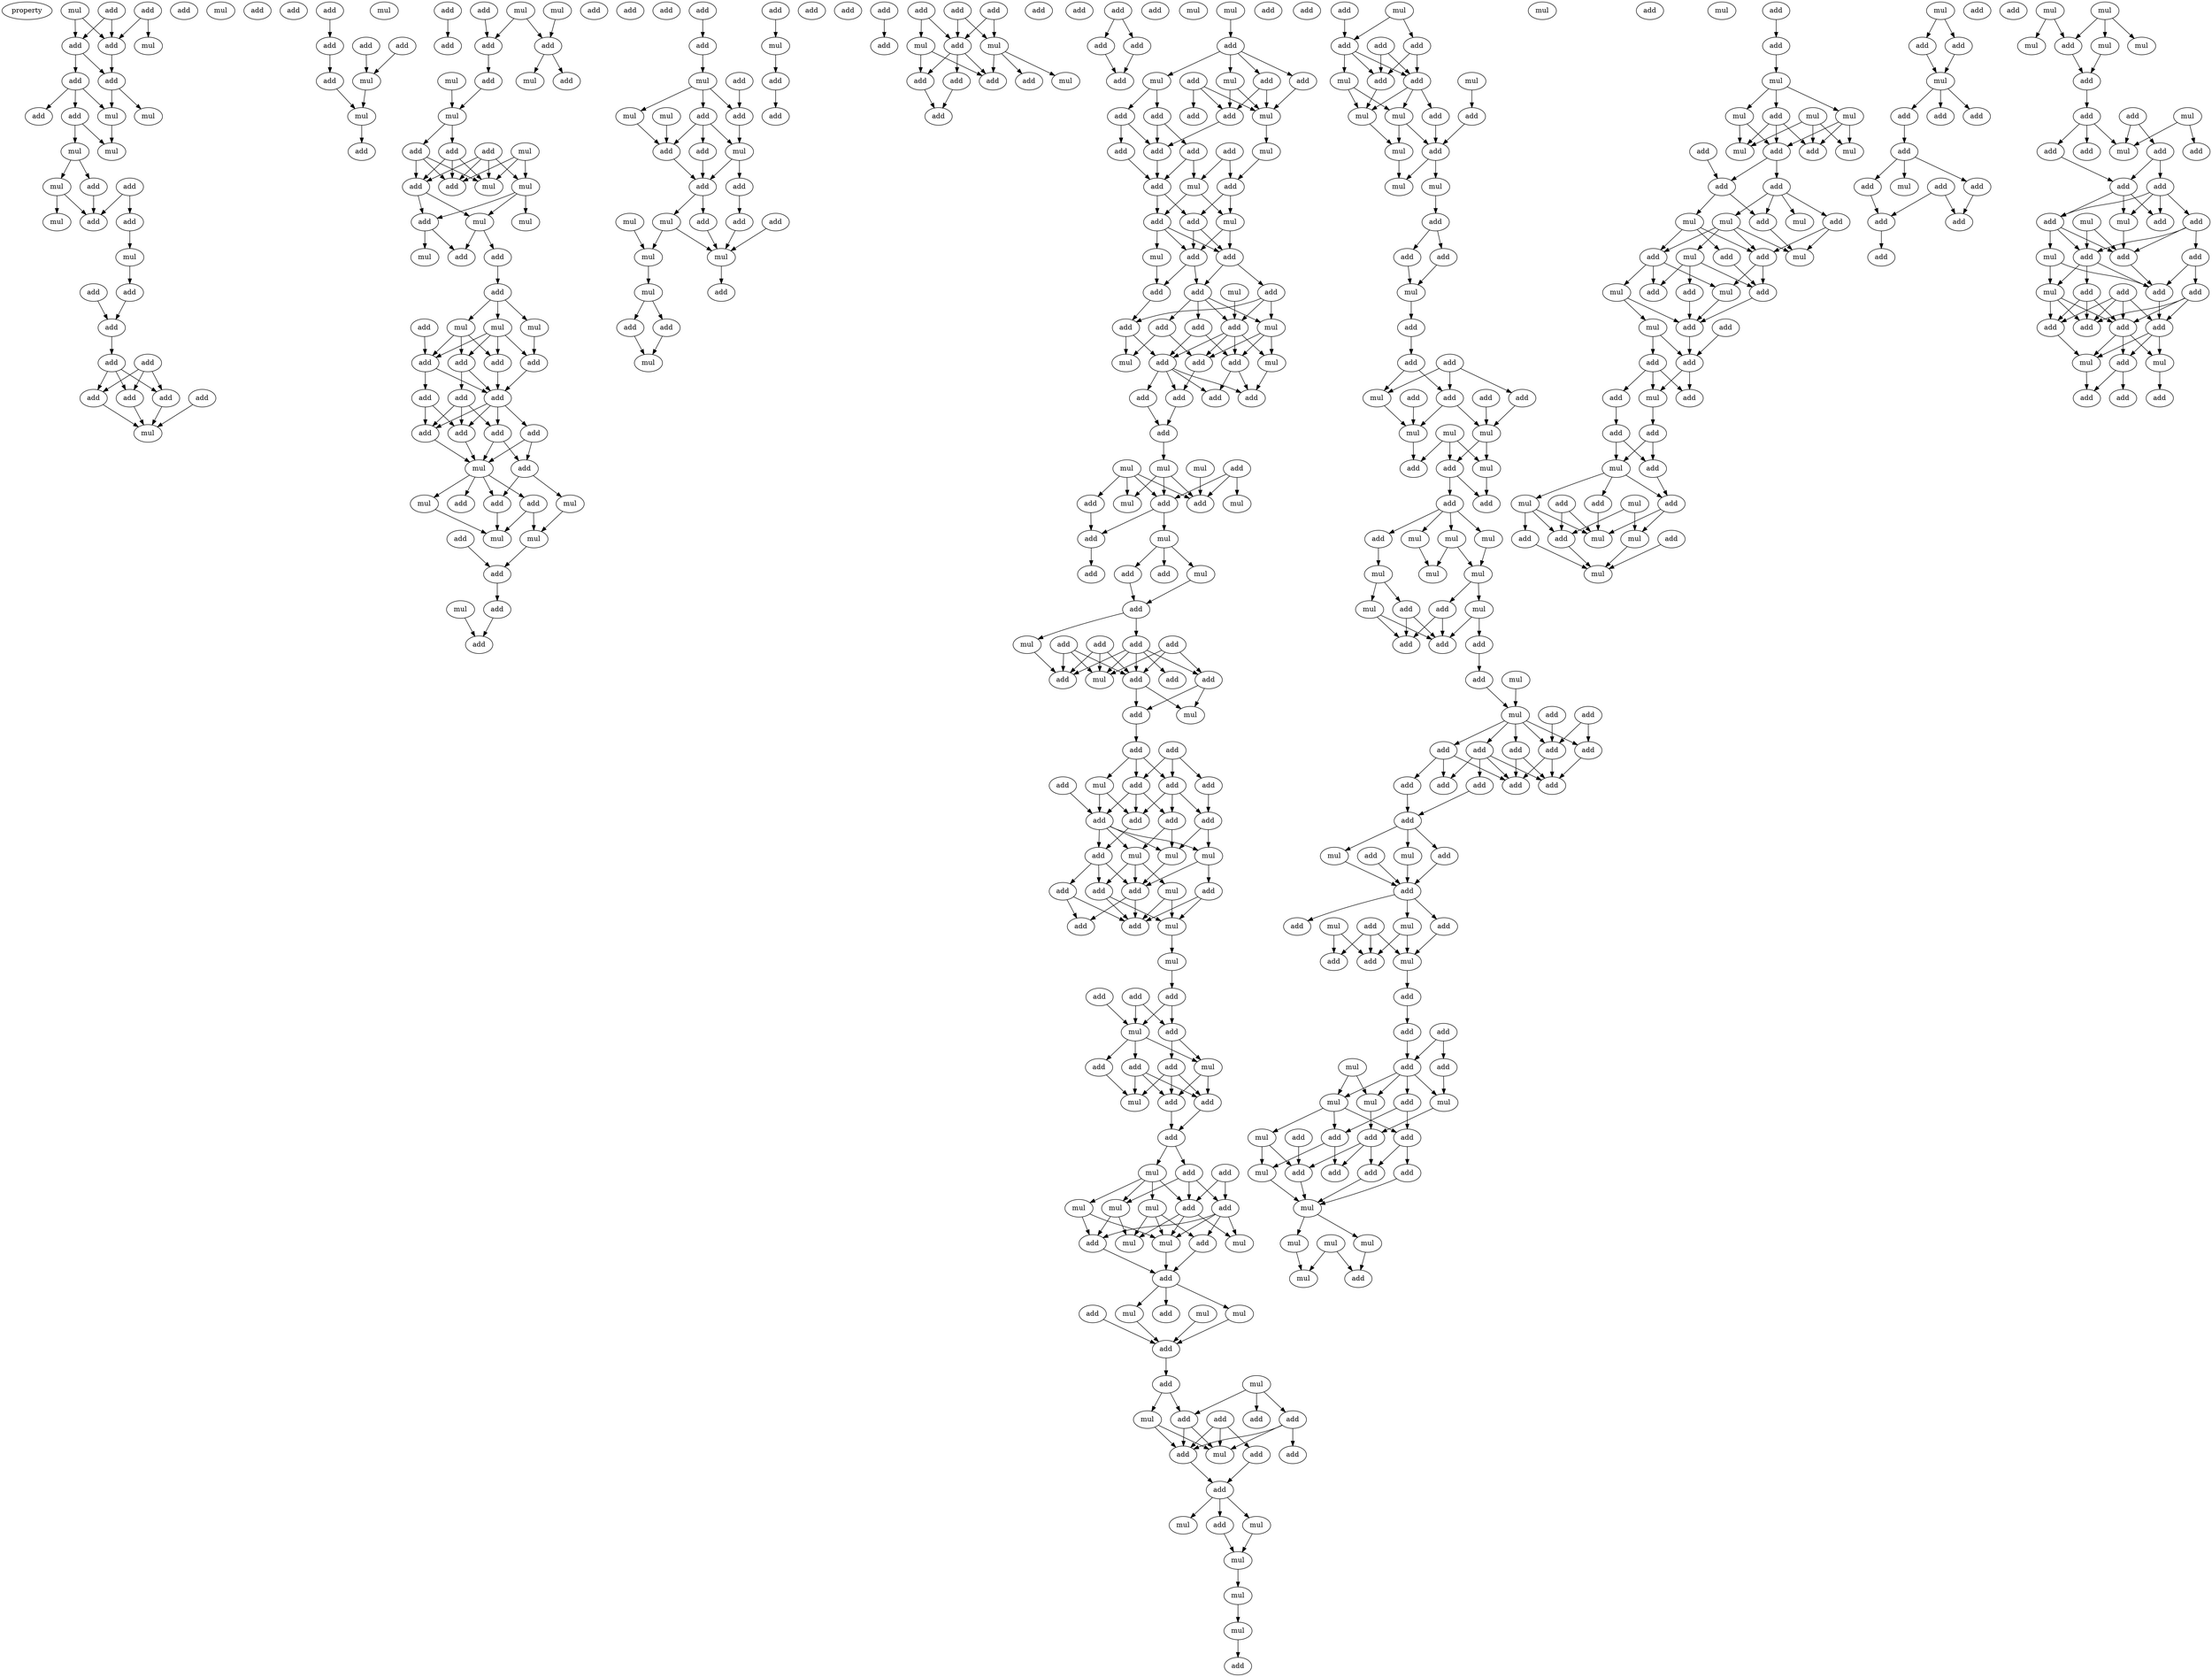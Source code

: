 digraph {
    node [fontcolor=black]
    property [mul=2,lf=1.5]
    0 [ label = add ];
    1 [ label = add ];
    2 [ label = mul ];
    3 [ label = add ];
    4 [ label = mul ];
    5 [ label = add ];
    6 [ label = add ];
    7 [ label = add ];
    8 [ label = add ];
    9 [ label = mul ];
    10 [ label = add ];
    11 [ label = mul ];
    12 [ label = mul ];
    13 [ label = add ];
    14 [ label = mul ];
    15 [ label = mul ];
    16 [ label = add ];
    17 [ label = add ];
    18 [ label = add ];
    19 [ label = mul ];
    20 [ label = add ];
    21 [ label = add ];
    22 [ label = mul ];
    23 [ label = mul ];
    24 [ label = add ];
    25 [ label = add ];
    26 [ label = add ];
    27 [ label = add ];
    28 [ label = add ];
    29 [ label = add ];
    30 [ label = add ];
    31 [ label = add ];
    32 [ label = add ];
    33 [ label = add ];
    34 [ label = mul ];
    35 [ label = add ];
    36 [ label = mul ];
    37 [ label = add ];
    38 [ label = add ];
    39 [ label = add ];
    40 [ label = add ];
    41 [ label = mul ];
    42 [ label = mul ];
    43 [ label = add ];
    44 [ label = add ];
    45 [ label = add ];
    46 [ label = mul ];
    47 [ label = add ];
    48 [ label = mul ];
    49 [ label = add ];
    50 [ label = add ];
    51 [ label = mul ];
    52 [ label = mul ];
    53 [ label = add ];
    54 [ label = add ];
    55 [ label = mul ];
    56 [ label = mul ];
    57 [ label = add ];
    58 [ label = add ];
    59 [ label = add ];
    60 [ label = mul ];
    61 [ label = add ];
    62 [ label = mul ];
    63 [ label = add ];
    64 [ label = add ];
    65 [ label = add ];
    66 [ label = mul ];
    67 [ label = mul ];
    68 [ label = add ];
    69 [ label = mul ];
    70 [ label = add ];
    71 [ label = add ];
    72 [ label = mul ];
    73 [ label = add ];
    74 [ label = mul ];
    75 [ label = add ];
    76 [ label = mul ];
    77 [ label = add ];
    78 [ label = add ];
    79 [ label = add ];
    80 [ label = add ];
    81 [ label = add ];
    82 [ label = add ];
    83 [ label = add ];
    84 [ label = add ];
    85 [ label = add ];
    86 [ label = add ];
    87 [ label = add ];
    88 [ label = mul ];
    89 [ label = add ];
    90 [ label = add ];
    91 [ label = add ];
    92 [ label = mul ];
    93 [ label = mul ];
    94 [ label = add ];
    95 [ label = mul ];
    96 [ label = mul ];
    97 [ label = add ];
    98 [ label = add ];
    99 [ label = mul ];
    100 [ label = add ];
    101 [ label = add ];
    102 [ label = add ];
    103 [ label = add ];
    104 [ label = add ];
    105 [ label = add ];
    106 [ label = mul ];
    107 [ label = mul ];
    108 [ label = mul ];
    109 [ label = add ];
    110 [ label = add ];
    111 [ label = mul ];
    112 [ label = add ];
    113 [ label = add ];
    114 [ label = add ];
    115 [ label = add ];
    116 [ label = mul ];
    117 [ label = add ];
    118 [ label = add ];
    119 [ label = add ];
    120 [ label = mul ];
    121 [ label = mul ];
    122 [ label = mul ];
    123 [ label = mul ];
    124 [ label = add ];
    125 [ label = add ];
    126 [ label = add ];
    127 [ label = add ];
    128 [ label = mul ];
    129 [ label = mul ];
    130 [ label = add ];
    131 [ label = add ];
    132 [ label = add ];
    133 [ label = add ];
    134 [ label = add ];
    135 [ label = add ];
    136 [ label = add ];
    137 [ label = add ];
    138 [ label = add ];
    139 [ label = mul ];
    140 [ label = add ];
    141 [ label = mul ];
    142 [ label = mul ];
    143 [ label = add ];
    144 [ label = add ];
    145 [ label = add ];
    146 [ label = add ];
    147 [ label = add ];
    148 [ label = add ];
    149 [ label = add ];
    150 [ label = add ];
    151 [ label = add ];
    152 [ label = add ];
    153 [ label = add ];
    154 [ label = mul ];
    155 [ label = add ];
    156 [ label = mul ];
    157 [ label = add ];
    158 [ label = add ];
    159 [ label = add ];
    160 [ label = mul ];
    161 [ label = mul ];
    162 [ label = add ];
    163 [ label = add ];
    164 [ label = add ];
    165 [ label = mul ];
    166 [ label = add ];
    167 [ label = add ];
    168 [ label = add ];
    169 [ label = mul ];
    170 [ label = add ];
    171 [ label = add ];
    172 [ label = add ];
    173 [ label = add ];
    174 [ label = add ];
    175 [ label = mul ];
    176 [ label = add ];
    177 [ label = add ];
    178 [ label = mul ];
    179 [ label = add ];
    180 [ label = add ];
    181 [ label = mul ];
    182 [ label = add ];
    183 [ label = add ];
    184 [ label = mul ];
    185 [ label = add ];
    186 [ label = mul ];
    187 [ label = add ];
    188 [ label = add ];
    189 [ label = add ];
    190 [ label = add ];
    191 [ label = mul ];
    192 [ label = mul ];
    193 [ label = add ];
    194 [ label = add ];
    195 [ label = add ];
    196 [ label = add ];
    197 [ label = add ];
    198 [ label = add ];
    199 [ label = add ];
    200 [ label = add ];
    201 [ label = add ];
    202 [ label = mul ];
    203 [ label = mul ];
    204 [ label = mul ];
    205 [ label = mul ];
    206 [ label = add ];
    207 [ label = mul ];
    208 [ label = add ];
    209 [ label = add ];
    210 [ label = mul ];
    211 [ label = add ];
    212 [ label = mul ];
    213 [ label = add ];
    214 [ label = add ];
    215 [ label = add ];
    216 [ label = add ];
    217 [ label = mul ];
    218 [ label = add ];
    219 [ label = add ];
    220 [ label = add ];
    221 [ label = add ];
    222 [ label = add ];
    223 [ label = add ];
    224 [ label = add ];
    225 [ label = mul ];
    226 [ label = add ];
    227 [ label = mul ];
    228 [ label = add ];
    229 [ label = add ];
    230 [ label = add ];
    231 [ label = add ];
    232 [ label = add ];
    233 [ label = add ];
    234 [ label = mul ];
    235 [ label = add ];
    236 [ label = add ];
    237 [ label = add ];
    238 [ label = add ];
    239 [ label = add ];
    240 [ label = mul ];
    241 [ label = add ];
    242 [ label = mul ];
    243 [ label = mul ];
    244 [ label = mul ];
    245 [ label = add ];
    246 [ label = add ];
    247 [ label = add ];
    248 [ label = add ];
    249 [ label = add ];
    250 [ label = mul ];
    251 [ label = add ];
    252 [ label = mul ];
    253 [ label = add ];
    254 [ label = add ];
    255 [ label = add ];
    256 [ label = add ];
    257 [ label = mul ];
    258 [ label = add ];
    259 [ label = add ];
    260 [ label = add ];
    261 [ label = mul ];
    262 [ label = add ];
    263 [ label = add ];
    264 [ label = mul ];
    265 [ label = add ];
    266 [ label = add ];
    267 [ label = add ];
    268 [ label = add ];
    269 [ label = add ];
    270 [ label = mul ];
    271 [ label = mul ];
    272 [ label = mul ];
    273 [ label = mul ];
    274 [ label = add ];
    275 [ label = add ];
    276 [ label = mul ];
    277 [ label = mul ];
    278 [ label = add ];
    279 [ label = mul ];
    280 [ label = add ];
    281 [ label = add ];
    282 [ label = add ];
    283 [ label = mul ];
    284 [ label = mul ];
    285 [ label = add ];
    286 [ label = mul ];
    287 [ label = add ];
    288 [ label = mul ];
    289 [ label = add ];
    290 [ label = add ];
    291 [ label = add ];
    292 [ label = add ];
    293 [ label = mul ];
    294 [ label = add ];
    295 [ label = add ];
    296 [ label = add ];
    297 [ label = mul ];
    298 [ label = add ];
    299 [ label = add ];
    300 [ label = mul ];
    301 [ label = add ];
    302 [ label = mul ];
    303 [ label = mul ];
    304 [ label = mul ];
    305 [ label = mul ];
    306 [ label = add ];
    307 [ label = add ];
    308 [ label = mul ];
    309 [ label = add ];
    310 [ label = add ];
    311 [ label = add ];
    312 [ label = mul ];
    313 [ label = mul ];
    314 [ label = add ];
    315 [ label = add ];
    316 [ label = mul ];
    317 [ label = add ];
    318 [ label = add ];
    319 [ label = mul ];
    320 [ label = mul ];
    321 [ label = add ];
    322 [ label = mul ];
    323 [ label = mul ];
    324 [ label = add ];
    325 [ label = add ];
    326 [ label = mul ];
    327 [ label = add ];
    328 [ label = add ];
    329 [ label = mul ];
    330 [ label = add ];
    331 [ label = add ];
    332 [ label = add ];
    333 [ label = add ];
    334 [ label = mul ];
    335 [ label = add ];
    336 [ label = add ];
    337 [ label = add ];
    338 [ label = mul ];
    339 [ label = mul ];
    340 [ label = mul ];
    341 [ label = mul ];
    342 [ label = add ];
    343 [ label = mul ];
    344 [ label = add ];
    345 [ label = add ];
    346 [ label = add ];
    347 [ label = mul ];
    348 [ label = add ];
    349 [ label = mul ];
    350 [ label = mul ];
    351 [ label = mul ];
    352 [ label = mul ];
    353 [ label = mul ];
    354 [ label = add ];
    355 [ label = mul ];
    356 [ label = add ];
    357 [ label = mul ];
    358 [ label = add ];
    359 [ label = add ];
    360 [ label = add ];
    361 [ label = add ];
    362 [ label = mul ];
    363 [ label = mul ];
    364 [ label = add ];
    365 [ label = add ];
    366 [ label = add ];
    367 [ label = add ];
    368 [ label = add ];
    369 [ label = add ];
    370 [ label = add ];
    371 [ label = add ];
    372 [ label = add ];
    373 [ label = add ];
    374 [ label = add ];
    375 [ label = add ];
    376 [ label = add ];
    377 [ label = add ];
    378 [ label = add ];
    379 [ label = mul ];
    380 [ label = mul ];
    381 [ label = add ];
    382 [ label = add ];
    383 [ label = add ];
    384 [ label = add ];
    385 [ label = mul ];
    386 [ label = mul ];
    387 [ label = mul ];
    388 [ label = add ];
    389 [ label = add ];
    390 [ label = add ];
    391 [ label = add ];
    392 [ label = add ];
    393 [ label = mul ];
    394 [ label = add ];
    395 [ label = add ];
    396 [ label = mul ];
    397 [ label = mul ];
    398 [ label = add ];
    399 [ label = mul ];
    400 [ label = add ];
    401 [ label = mul ];
    402 [ label = add ];
    403 [ label = add ];
    404 [ label = add ];
    405 [ label = add ];
    406 [ label = add ];
    407 [ label = add ];
    408 [ label = mul ];
    409 [ label = add ];
    410 [ label = mul ];
    411 [ label = mul ];
    412 [ label = mul ];
    413 [ label = mul ];
    414 [ label = add ];
    415 [ label = add ];
    416 [ label = add ];
    417 [ label = mul ];
    418 [ label = mul ];
    419 [ label = mul ];
    420 [ label = mul ];
    421 [ label = mul ];
    422 [ label = add ];
    423 [ label = add ];
    424 [ label = add ];
    425 [ label = mul ];
    426 [ label = mul ];
    427 [ label = add ];
    428 [ label = add ];
    429 [ label = add ];
    430 [ label = add ];
    431 [ label = mul ];
    432 [ label = mul ];
    433 [ label = mul ];
    434 [ label = add ];
    435 [ label = add ];
    436 [ label = add ];
    437 [ label = mul ];
    438 [ label = mul ];
    439 [ label = add ];
    440 [ label = add ];
    441 [ label = add ];
    442 [ label = add ];
    443 [ label = mul ];
    444 [ label = mul ];
    445 [ label = add ];
    446 [ label = mul ];
    447 [ label = add ];
    448 [ label = add ];
    449 [ label = add ];
    450 [ label = add ];
    451 [ label = add ];
    452 [ label = mul ];
    453 [ label = add ];
    454 [ label = add ];
    455 [ label = mul ];
    456 [ label = add ];
    457 [ label = add ];
    458 [ label = mul ];
    459 [ label = mul ];
    460 [ label = add ];
    461 [ label = add ];
    462 [ label = add ];
    463 [ label = mul ];
    464 [ label = add ];
    465 [ label = add ];
    466 [ label = mul ];
    467 [ label = mul ];
    468 [ label = mul ];
    469 [ label = add ];
    470 [ label = add ];
    471 [ label = add ];
    472 [ label = mul ];
    473 [ label = add ];
    474 [ label = add ];
    475 [ label = add ];
    476 [ label = add ];
    477 [ label = add ];
    478 [ label = add ];
    479 [ label = mul ];
    480 [ label = add ];
    481 [ label = add ];
    482 [ label = add ];
    483 [ label = add ];
    484 [ label = add ];
    485 [ label = mul ];
    486 [ label = mul ];
    487 [ label = add ];
    488 [ label = mul ];
    489 [ label = mul ];
    490 [ label = mul ];
    491 [ label = add ];
    492 [ label = add ];
    493 [ label = add ];
    494 [ label = mul ];
    495 [ label = add ];
    496 [ label = add ];
    497 [ label = mul ];
    498 [ label = add ];
    499 [ label = add ];
    500 [ label = add ];
    501 [ label = add ];
    502 [ label = mul ];
    503 [ label = mul ];
    504 [ label = add ];
    505 [ label = add ];
    506 [ label = add ];
    507 [ label = add ];
    508 [ label = add ];
    509 [ label = mul ];
    510 [ label = add ];
    511 [ label = add ];
    512 [ label = mul ];
    513 [ label = add ];
    514 [ label = add ];
    515 [ label = add ];
    516 [ label = add ];
    517 [ label = add ];
    518 [ label = add ];
    519 [ label = add ];
    520 [ label = mul ];
    521 [ label = mul ];
    522 [ label = add ];
    523 [ label = add ];
    524 [ label = add ];
    525 [ label = add ];
    0 -> 5 [ name = 0 ];
    0 -> 6 [ name = 1 ];
    1 -> 4 [ name = 2 ];
    1 -> 5 [ name = 3 ];
    2 -> 5 [ name = 4 ];
    2 -> 6 [ name = 5 ];
    5 -> 7 [ name = 6 ];
    6 -> 7 [ name = 7 ];
    6 -> 8 [ name = 8 ];
    7 -> 9 [ name = 9 ];
    7 -> 12 [ name = 10 ];
    8 -> 9 [ name = 11 ];
    8 -> 10 [ name = 12 ];
    8 -> 13 [ name = 13 ];
    9 -> 14 [ name = 14 ];
    10 -> 14 [ name = 15 ];
    10 -> 15 [ name = 16 ];
    15 -> 18 [ name = 17 ];
    15 -> 19 [ name = 18 ];
    17 -> 20 [ name = 19 ];
    17 -> 21 [ name = 20 ];
    18 -> 20 [ name = 21 ];
    19 -> 20 [ name = 22 ];
    19 -> 22 [ name = 23 ];
    21 -> 23 [ name = 24 ];
    23 -> 26 [ name = 25 ];
    25 -> 27 [ name = 26 ];
    26 -> 27 [ name = 27 ];
    27 -> 28 [ name = 28 ];
    28 -> 30 [ name = 29 ];
    28 -> 31 [ name = 30 ];
    28 -> 32 [ name = 31 ];
    29 -> 30 [ name = 32 ];
    29 -> 31 [ name = 33 ];
    29 -> 32 [ name = 34 ];
    30 -> 34 [ name = 35 ];
    31 -> 34 [ name = 36 ];
    32 -> 34 [ name = 37 ];
    33 -> 34 [ name = 38 ];
    35 -> 37 [ name = 39 ];
    37 -> 40 [ name = 40 ];
    38 -> 41 [ name = 41 ];
    39 -> 41 [ name = 42 ];
    40 -> 42 [ name = 43 ];
    41 -> 42 [ name = 44 ];
    42 -> 43 [ name = 45 ];
    44 -> 47 [ name = 46 ];
    45 -> 49 [ name = 47 ];
    46 -> 50 [ name = 48 ];
    48 -> 49 [ name = 49 ];
    48 -> 50 [ name = 50 ];
    49 -> 54 [ name = 51 ];
    50 -> 51 [ name = 52 ];
    50 -> 53 [ name = 53 ];
    52 -> 55 [ name = 54 ];
    54 -> 55 [ name = 55 ];
    55 -> 57 [ name = 56 ];
    55 -> 58 [ name = 57 ];
    56 -> 60 [ name = 58 ];
    56 -> 62 [ name = 59 ];
    56 -> 64 [ name = 60 ];
    57 -> 60 [ name = 61 ];
    57 -> 61 [ name = 62 ];
    57 -> 64 [ name = 63 ];
    58 -> 60 [ name = 64 ];
    58 -> 61 [ name = 65 ];
    58 -> 64 [ name = 66 ];
    59 -> 60 [ name = 67 ];
    59 -> 61 [ name = 68 ];
    59 -> 62 [ name = 69 ];
    59 -> 64 [ name = 70 ];
    61 -> 65 [ name = 71 ];
    61 -> 67 [ name = 72 ];
    62 -> 65 [ name = 73 ];
    62 -> 66 [ name = 74 ];
    62 -> 67 [ name = 75 ];
    65 -> 68 [ name = 76 ];
    65 -> 69 [ name = 77 ];
    67 -> 68 [ name = 78 ];
    67 -> 70 [ name = 79 ];
    70 -> 71 [ name = 80 ];
    71 -> 72 [ name = 81 ];
    71 -> 74 [ name = 82 ];
    71 -> 76 [ name = 83 ];
    72 -> 77 [ name = 84 ];
    72 -> 78 [ name = 85 ];
    72 -> 80 [ name = 86 ];
    74 -> 79 [ name = 87 ];
    75 -> 80 [ name = 88 ];
    76 -> 77 [ name = 89 ];
    76 -> 78 [ name = 90 ];
    76 -> 79 [ name = 91 ];
    76 -> 80 [ name = 92 ];
    77 -> 81 [ name = 93 ];
    77 -> 82 [ name = 94 ];
    78 -> 81 [ name = 95 ];
    79 -> 81 [ name = 96 ];
    80 -> 81 [ name = 97 ];
    80 -> 83 [ name = 98 ];
    81 -> 84 [ name = 99 ];
    81 -> 85 [ name = 100 ];
    81 -> 86 [ name = 101 ];
    81 -> 87 [ name = 102 ];
    82 -> 84 [ name = 103 ];
    82 -> 85 [ name = 104 ];
    82 -> 86 [ name = 105 ];
    83 -> 85 [ name = 106 ];
    83 -> 86 [ name = 107 ];
    84 -> 88 [ name = 108 ];
    84 -> 89 [ name = 109 ];
    85 -> 88 [ name = 110 ];
    86 -> 88 [ name = 111 ];
    87 -> 88 [ name = 112 ];
    87 -> 89 [ name = 113 ];
    88 -> 90 [ name = 114 ];
    88 -> 91 [ name = 115 ];
    88 -> 92 [ name = 116 ];
    88 -> 94 [ name = 117 ];
    89 -> 93 [ name = 118 ];
    89 -> 94 [ name = 119 ];
    90 -> 95 [ name = 120 ];
    90 -> 96 [ name = 121 ];
    92 -> 95 [ name = 122 ];
    93 -> 96 [ name = 123 ];
    94 -> 95 [ name = 124 ];
    96 -> 98 [ name = 125 ];
    97 -> 98 [ name = 126 ];
    98 -> 101 [ name = 127 ];
    99 -> 103 [ name = 128 ];
    101 -> 103 [ name = 129 ];
    102 -> 104 [ name = 130 ];
    104 -> 106 [ name = 131 ];
    105 -> 109 [ name = 132 ];
    106 -> 108 [ name = 133 ];
    106 -> 109 [ name = 134 ];
    106 -> 110 [ name = 135 ];
    107 -> 113 [ name = 136 ];
    108 -> 113 [ name = 137 ];
    109 -> 111 [ name = 138 ];
    110 -> 111 [ name = 139 ];
    110 -> 112 [ name = 140 ];
    110 -> 113 [ name = 141 ];
    111 -> 114 [ name = 142 ];
    111 -> 115 [ name = 143 ];
    112 -> 115 [ name = 144 ];
    113 -> 115 [ name = 145 ];
    114 -> 118 [ name = 146 ];
    115 -> 116 [ name = 147 ];
    115 -> 117 [ name = 148 ];
    116 -> 121 [ name = 149 ];
    116 -> 122 [ name = 150 ];
    117 -> 122 [ name = 151 ];
    118 -> 122 [ name = 152 ];
    119 -> 122 [ name = 153 ];
    120 -> 121 [ name = 154 ];
    121 -> 123 [ name = 155 ];
    122 -> 124 [ name = 156 ];
    123 -> 125 [ name = 157 ];
    123 -> 126 [ name = 158 ];
    125 -> 128 [ name = 159 ];
    126 -> 128 [ name = 160 ];
    127 -> 129 [ name = 161 ];
    129 -> 130 [ name = 162 ];
    130 -> 133 [ name = 163 ];
    134 -> 136 [ name = 164 ];
    135 -> 140 [ name = 165 ];
    135 -> 141 [ name = 166 ];
    137 -> 139 [ name = 167 ];
    137 -> 140 [ name = 168 ];
    138 -> 140 [ name = 169 ];
    138 -> 141 [ name = 170 ];
    139 -> 143 [ name = 171 ];
    139 -> 145 [ name = 172 ];
    140 -> 143 [ name = 173 ];
    140 -> 145 [ name = 174 ];
    140 -> 146 [ name = 175 ];
    141 -> 142 [ name = 176 ];
    141 -> 144 [ name = 177 ];
    141 -> 145 [ name = 178 ];
    143 -> 147 [ name = 179 ];
    146 -> 147 [ name = 180 ];
    150 -> 151 [ name = 181 ];
    150 -> 152 [ name = 182 ];
    151 -> 155 [ name = 183 ];
    152 -> 155 [ name = 184 ];
    156 -> 157 [ name = 185 ];
    157 -> 158 [ name = 186 ];
    157 -> 160 [ name = 187 ];
    157 -> 161 [ name = 188 ];
    157 -> 162 [ name = 189 ];
    158 -> 165 [ name = 190 ];
    158 -> 166 [ name = 191 ];
    159 -> 165 [ name = 192 ];
    159 -> 166 [ name = 193 ];
    159 -> 167 [ name = 194 ];
    160 -> 163 [ name = 195 ];
    160 -> 164 [ name = 196 ];
    161 -> 165 [ name = 197 ];
    161 -> 166 [ name = 198 ];
    162 -> 165 [ name = 199 ];
    163 -> 168 [ name = 200 ];
    163 -> 172 [ name = 201 ];
    164 -> 171 [ name = 202 ];
    164 -> 172 [ name = 203 ];
    165 -> 169 [ name = 204 ];
    166 -> 172 [ name = 205 ];
    168 -> 174 [ name = 206 ];
    168 -> 175 [ name = 207 ];
    169 -> 173 [ name = 208 ];
    170 -> 173 [ name = 209 ];
    170 -> 175 [ name = 210 ];
    171 -> 174 [ name = 211 ];
    172 -> 174 [ name = 212 ];
    173 -> 176 [ name = 213 ];
    173 -> 178 [ name = 214 ];
    174 -> 176 [ name = 215 ];
    174 -> 177 [ name = 216 ];
    175 -> 177 [ name = 217 ];
    175 -> 178 [ name = 218 ];
    176 -> 179 [ name = 219 ];
    176 -> 180 [ name = 220 ];
    177 -> 179 [ name = 221 ];
    177 -> 180 [ name = 222 ];
    177 -> 181 [ name = 223 ];
    178 -> 179 [ name = 224 ];
    178 -> 180 [ name = 225 ];
    179 -> 182 [ name = 226 ];
    179 -> 185 [ name = 227 ];
    180 -> 182 [ name = 228 ];
    180 -> 183 [ name = 229 ];
    181 -> 183 [ name = 230 ];
    182 -> 186 [ name = 231 ];
    182 -> 187 [ name = 232 ];
    182 -> 189 [ name = 233 ];
    182 -> 190 [ name = 234 ];
    183 -> 188 [ name = 235 ];
    184 -> 190 [ name = 236 ];
    185 -> 186 [ name = 237 ];
    185 -> 188 [ name = 238 ];
    185 -> 190 [ name = 239 ];
    186 -> 191 [ name = 240 ];
    186 -> 193 [ name = 241 ];
    186 -> 194 [ name = 242 ];
    187 -> 192 [ name = 243 ];
    187 -> 194 [ name = 244 ];
    188 -> 192 [ name = 245 ];
    188 -> 195 [ name = 246 ];
    189 -> 193 [ name = 247 ];
    189 -> 195 [ name = 248 ];
    190 -> 191 [ name = 249 ];
    190 -> 193 [ name = 250 ];
    190 -> 194 [ name = 251 ];
    190 -> 195 [ name = 252 ];
    191 -> 199 [ name = 253 ];
    193 -> 197 [ name = 254 ];
    193 -> 199 [ name = 255 ];
    194 -> 196 [ name = 256 ];
    195 -> 196 [ name = 257 ];
    195 -> 197 [ name = 258 ];
    195 -> 198 [ name = 259 ];
    195 -> 199 [ name = 260 ];
    196 -> 200 [ name = 261 ];
    198 -> 200 [ name = 262 ];
    200 -> 204 [ name = 263 ];
    201 -> 206 [ name = 264 ];
    201 -> 207 [ name = 265 ];
    201 -> 209 [ name = 266 ];
    202 -> 205 [ name = 267 ];
    202 -> 206 [ name = 268 ];
    202 -> 208 [ name = 269 ];
    202 -> 209 [ name = 270 ];
    203 -> 209 [ name = 271 ];
    204 -> 205 [ name = 272 ];
    204 -> 206 [ name = 273 ];
    204 -> 209 [ name = 274 ];
    206 -> 210 [ name = 275 ];
    206 -> 211 [ name = 276 ];
    208 -> 211 [ name = 277 ];
    210 -> 212 [ name = 278 ];
    210 -> 213 [ name = 279 ];
    210 -> 214 [ name = 280 ];
    211 -> 215 [ name = 281 ];
    212 -> 216 [ name = 282 ];
    213 -> 216 [ name = 283 ];
    216 -> 217 [ name = 284 ];
    216 -> 221 [ name = 285 ];
    217 -> 226 [ name = 286 ];
    218 -> 222 [ name = 287 ];
    218 -> 225 [ name = 288 ];
    218 -> 226 [ name = 289 ];
    219 -> 222 [ name = 290 ];
    219 -> 225 [ name = 291 ];
    219 -> 226 [ name = 292 ];
    220 -> 222 [ name = 293 ];
    220 -> 223 [ name = 294 ];
    220 -> 225 [ name = 295 ];
    221 -> 222 [ name = 296 ];
    221 -> 223 [ name = 297 ];
    221 -> 224 [ name = 298 ];
    221 -> 225 [ name = 299 ];
    221 -> 226 [ name = 300 ];
    222 -> 227 [ name = 301 ];
    222 -> 228 [ name = 302 ];
    223 -> 227 [ name = 303 ];
    223 -> 228 [ name = 304 ];
    228 -> 230 [ name = 305 ];
    229 -> 231 [ name = 306 ];
    229 -> 233 [ name = 307 ];
    229 -> 235 [ name = 308 ];
    230 -> 231 [ name = 309 ];
    230 -> 233 [ name = 310 ];
    230 -> 234 [ name = 311 ];
    231 -> 236 [ name = 312 ];
    231 -> 237 [ name = 313 ];
    231 -> 238 [ name = 314 ];
    232 -> 238 [ name = 315 ];
    233 -> 236 [ name = 316 ];
    233 -> 237 [ name = 317 ];
    233 -> 239 [ name = 318 ];
    234 -> 237 [ name = 319 ];
    234 -> 238 [ name = 320 ];
    235 -> 239 [ name = 321 ];
    236 -> 242 [ name = 322 ];
    236 -> 243 [ name = 323 ];
    237 -> 241 [ name = 324 ];
    238 -> 240 [ name = 325 ];
    238 -> 241 [ name = 326 ];
    238 -> 242 [ name = 327 ];
    238 -> 243 [ name = 328 ];
    239 -> 240 [ name = 329 ];
    239 -> 242 [ name = 330 ];
    240 -> 245 [ name = 331 ];
    240 -> 247 [ name = 332 ];
    241 -> 245 [ name = 333 ];
    241 -> 246 [ name = 334 ];
    241 -> 248 [ name = 335 ];
    242 -> 245 [ name = 336 ];
    243 -> 244 [ name = 337 ];
    243 -> 245 [ name = 338 ];
    243 -> 248 [ name = 339 ];
    244 -> 249 [ name = 340 ];
    244 -> 250 [ name = 341 ];
    245 -> 249 [ name = 342 ];
    245 -> 251 [ name = 343 ];
    246 -> 249 [ name = 344 ];
    246 -> 251 [ name = 345 ];
    247 -> 249 [ name = 346 ];
    247 -> 250 [ name = 347 ];
    248 -> 249 [ name = 348 ];
    248 -> 250 [ name = 349 ];
    250 -> 252 [ name = 350 ];
    252 -> 255 [ name = 351 ];
    253 -> 257 [ name = 352 ];
    253 -> 258 [ name = 353 ];
    255 -> 257 [ name = 354 ];
    255 -> 258 [ name = 355 ];
    256 -> 257 [ name = 356 ];
    257 -> 259 [ name = 357 ];
    257 -> 261 [ name = 358 ];
    257 -> 262 [ name = 359 ];
    258 -> 260 [ name = 360 ];
    258 -> 261 [ name = 361 ];
    259 -> 263 [ name = 362 ];
    259 -> 264 [ name = 363 ];
    259 -> 265 [ name = 364 ];
    260 -> 263 [ name = 365 ];
    260 -> 264 [ name = 366 ];
    260 -> 265 [ name = 367 ];
    261 -> 263 [ name = 368 ];
    261 -> 265 [ name = 369 ];
    262 -> 264 [ name = 370 ];
    263 -> 266 [ name = 371 ];
    265 -> 266 [ name = 372 ];
    266 -> 268 [ name = 373 ];
    266 -> 270 [ name = 374 ];
    268 -> 273 [ name = 375 ];
    268 -> 274 [ name = 376 ];
    268 -> 275 [ name = 377 ];
    269 -> 274 [ name = 378 ];
    269 -> 275 [ name = 379 ];
    270 -> 271 [ name = 380 ];
    270 -> 272 [ name = 381 ];
    270 -> 273 [ name = 382 ];
    270 -> 275 [ name = 383 ];
    271 -> 276 [ name = 384 ];
    271 -> 277 [ name = 385 ];
    271 -> 278 [ name = 386 ];
    272 -> 276 [ name = 387 ];
    272 -> 280 [ name = 388 ];
    273 -> 277 [ name = 389 ];
    273 -> 280 [ name = 390 ];
    274 -> 276 [ name = 391 ];
    274 -> 278 [ name = 392 ];
    274 -> 279 [ name = 393 ];
    274 -> 280 [ name = 394 ];
    275 -> 276 [ name = 395 ];
    275 -> 277 [ name = 396 ];
    275 -> 279 [ name = 397 ];
    276 -> 281 [ name = 398 ];
    278 -> 281 [ name = 399 ];
    280 -> 281 [ name = 400 ];
    281 -> 282 [ name = 401 ];
    281 -> 283 [ name = 402 ];
    281 -> 286 [ name = 403 ];
    283 -> 287 [ name = 404 ];
    284 -> 287 [ name = 405 ];
    285 -> 287 [ name = 406 ];
    286 -> 287 [ name = 407 ];
    287 -> 289 [ name = 408 ];
    288 -> 290 [ name = 409 ];
    288 -> 291 [ name = 410 ];
    288 -> 292 [ name = 411 ];
    289 -> 292 [ name = 412 ];
    289 -> 293 [ name = 413 ];
    291 -> 295 [ name = 414 ];
    291 -> 297 [ name = 415 ];
    291 -> 298 [ name = 416 ];
    292 -> 297 [ name = 417 ];
    292 -> 298 [ name = 418 ];
    293 -> 297 [ name = 419 ];
    293 -> 298 [ name = 420 ];
    294 -> 296 [ name = 421 ];
    294 -> 297 [ name = 422 ];
    294 -> 298 [ name = 423 ];
    296 -> 299 [ name = 424 ];
    298 -> 299 [ name = 425 ];
    299 -> 300 [ name = 426 ];
    299 -> 301 [ name = 427 ];
    299 -> 302 [ name = 428 ];
    301 -> 303 [ name = 429 ];
    302 -> 303 [ name = 430 ];
    303 -> 304 [ name = 431 ];
    304 -> 305 [ name = 432 ];
    305 -> 307 [ name = 433 ];
    306 -> 311 [ name = 434 ];
    308 -> 309 [ name = 435 ];
    308 -> 311 [ name = 436 ];
    309 -> 314 [ name = 437 ];
    309 -> 315 [ name = 438 ];
    310 -> 314 [ name = 439 ];
    310 -> 315 [ name = 440 ];
    311 -> 312 [ name = 441 ];
    311 -> 314 [ name = 442 ];
    311 -> 315 [ name = 443 ];
    312 -> 316 [ name = 444 ];
    312 -> 319 [ name = 445 ];
    313 -> 317 [ name = 446 ];
    314 -> 319 [ name = 447 ];
    315 -> 316 [ name = 448 ];
    315 -> 318 [ name = 449 ];
    315 -> 319 [ name = 450 ];
    316 -> 320 [ name = 451 ];
    316 -> 321 [ name = 452 ];
    317 -> 321 [ name = 453 ];
    318 -> 321 [ name = 454 ];
    319 -> 320 [ name = 455 ];
    320 -> 322 [ name = 456 ];
    321 -> 322 [ name = 457 ];
    321 -> 323 [ name = 458 ];
    323 -> 324 [ name = 459 ];
    324 -> 325 [ name = 460 ];
    324 -> 327 [ name = 461 ];
    325 -> 329 [ name = 462 ];
    327 -> 329 [ name = 463 ];
    329 -> 330 [ name = 464 ];
    330 -> 332 [ name = 465 ];
    331 -> 333 [ name = 466 ];
    331 -> 334 [ name = 467 ];
    331 -> 335 [ name = 468 ];
    332 -> 333 [ name = 469 ];
    332 -> 334 [ name = 470 ];
    333 -> 338 [ name = 471 ];
    333 -> 340 [ name = 472 ];
    334 -> 338 [ name = 473 ];
    335 -> 340 [ name = 474 ];
    336 -> 340 [ name = 475 ];
    337 -> 338 [ name = 476 ];
    338 -> 342 [ name = 477 ];
    339 -> 341 [ name = 478 ];
    339 -> 342 [ name = 479 ];
    339 -> 344 [ name = 480 ];
    340 -> 341 [ name = 481 ];
    340 -> 344 [ name = 482 ];
    341 -> 345 [ name = 483 ];
    344 -> 345 [ name = 484 ];
    344 -> 346 [ name = 485 ];
    346 -> 347 [ name = 486 ];
    346 -> 348 [ name = 487 ];
    346 -> 349 [ name = 488 ];
    346 -> 350 [ name = 489 ];
    347 -> 352 [ name = 490 ];
    348 -> 353 [ name = 491 ];
    349 -> 351 [ name = 492 ];
    349 -> 352 [ name = 493 ];
    350 -> 351 [ name = 494 ];
    352 -> 354 [ name = 495 ];
    352 -> 355 [ name = 496 ];
    353 -> 356 [ name = 497 ];
    353 -> 357 [ name = 498 ];
    354 -> 358 [ name = 499 ];
    354 -> 360 [ name = 500 ];
    355 -> 359 [ name = 501 ];
    355 -> 360 [ name = 502 ];
    356 -> 358 [ name = 503 ];
    356 -> 360 [ name = 504 ];
    357 -> 358 [ name = 505 ];
    357 -> 360 [ name = 506 ];
    359 -> 361 [ name = 507 ];
    361 -> 363 [ name = 508 ];
    362 -> 363 [ name = 509 ];
    363 -> 366 [ name = 510 ];
    363 -> 367 [ name = 511 ];
    363 -> 368 [ name = 512 ];
    363 -> 369 [ name = 513 ];
    363 -> 370 [ name = 514 ];
    364 -> 366 [ name = 515 ];
    364 -> 369 [ name = 516 ];
    365 -> 366 [ name = 517 ];
    366 -> 372 [ name = 518 ];
    366 -> 375 [ name = 519 ];
    367 -> 372 [ name = 520 ];
    367 -> 375 [ name = 521 ];
    368 -> 371 [ name = 522 ];
    368 -> 372 [ name = 523 ];
    368 -> 374 [ name = 524 ];
    369 -> 375 [ name = 525 ];
    370 -> 371 [ name = 526 ];
    370 -> 372 [ name = 527 ];
    370 -> 373 [ name = 528 ];
    370 -> 375 [ name = 529 ];
    373 -> 376 [ name = 530 ];
    374 -> 376 [ name = 531 ];
    376 -> 377 [ name = 532 ];
    376 -> 379 [ name = 533 ];
    376 -> 380 [ name = 534 ];
    377 -> 381 [ name = 535 ];
    378 -> 381 [ name = 536 ];
    379 -> 381 [ name = 537 ];
    380 -> 381 [ name = 538 ];
    381 -> 382 [ name = 539 ];
    381 -> 383 [ name = 540 ];
    381 -> 386 [ name = 541 ];
    382 -> 387 [ name = 542 ];
    384 -> 387 [ name = 543 ];
    384 -> 388 [ name = 544 ];
    384 -> 389 [ name = 545 ];
    385 -> 388 [ name = 546 ];
    385 -> 389 [ name = 547 ];
    386 -> 387 [ name = 548 ];
    386 -> 389 [ name = 549 ];
    387 -> 390 [ name = 550 ];
    390 -> 391 [ name = 551 ];
    391 -> 395 [ name = 552 ];
    392 -> 394 [ name = 553 ];
    392 -> 395 [ name = 554 ];
    393 -> 396 [ name = 555 ];
    393 -> 397 [ name = 556 ];
    394 -> 399 [ name = 557 ];
    395 -> 396 [ name = 558 ];
    395 -> 397 [ name = 559 ];
    395 -> 398 [ name = 560 ];
    395 -> 399 [ name = 561 ];
    396 -> 401 [ name = 562 ];
    396 -> 402 [ name = 563 ];
    396 -> 403 [ name = 564 ];
    397 -> 400 [ name = 565 ];
    398 -> 402 [ name = 566 ];
    398 -> 403 [ name = 567 ];
    399 -> 400 [ name = 568 ];
    400 -> 405 [ name = 569 ];
    400 -> 406 [ name = 570 ];
    400 -> 407 [ name = 571 ];
    401 -> 407 [ name = 572 ];
    401 -> 408 [ name = 573 ];
    402 -> 406 [ name = 574 ];
    402 -> 409 [ name = 575 ];
    403 -> 405 [ name = 576 ];
    403 -> 408 [ name = 577 ];
    404 -> 407 [ name = 578 ];
    406 -> 410 [ name = 579 ];
    407 -> 410 [ name = 580 ];
    408 -> 410 [ name = 581 ];
    409 -> 410 [ name = 582 ];
    410 -> 411 [ name = 583 ];
    410 -> 413 [ name = 584 ];
    411 -> 416 [ name = 585 ];
    412 -> 416 [ name = 586 ];
    412 -> 417 [ name = 587 ];
    413 -> 417 [ name = 588 ];
    414 -> 415 [ name = 589 ];
    415 -> 418 [ name = 590 ];
    418 -> 419 [ name = 591 ];
    418 -> 421 [ name = 592 ];
    418 -> 422 [ name = 593 ];
    419 -> 423 [ name = 594 ];
    419 -> 426 [ name = 595 ];
    420 -> 425 [ name = 596 ];
    420 -> 426 [ name = 597 ];
    420 -> 427 [ name = 598 ];
    421 -> 423 [ name = 599 ];
    421 -> 425 [ name = 600 ];
    421 -> 427 [ name = 601 ];
    422 -> 423 [ name = 602 ];
    422 -> 426 [ name = 603 ];
    422 -> 427 [ name = 604 ];
    423 -> 428 [ name = 605 ];
    423 -> 429 [ name = 606 ];
    424 -> 428 [ name = 607 ];
    428 -> 433 [ name = 608 ];
    428 -> 434 [ name = 609 ];
    429 -> 430 [ name = 610 ];
    429 -> 431 [ name = 611 ];
    429 -> 432 [ name = 612 ];
    429 -> 434 [ name = 613 ];
    430 -> 435 [ name = 614 ];
    430 -> 438 [ name = 615 ];
    431 -> 435 [ name = 616 ];
    431 -> 436 [ name = 617 ];
    431 -> 437 [ name = 618 ];
    431 -> 438 [ name = 619 ];
    433 -> 435 [ name = 620 ];
    433 -> 436 [ name = 621 ];
    433 -> 439 [ name = 622 ];
    434 -> 438 [ name = 623 ];
    435 -> 440 [ name = 624 ];
    435 -> 444 [ name = 625 ];
    436 -> 442 [ name = 626 ];
    436 -> 443 [ name = 627 ];
    436 -> 444 [ name = 628 ];
    437 -> 440 [ name = 629 ];
    437 -> 441 [ name = 630 ];
    437 -> 442 [ name = 631 ];
    439 -> 440 [ name = 632 ];
    440 -> 445 [ name = 633 ];
    441 -> 445 [ name = 634 ];
    443 -> 445 [ name = 635 ];
    443 -> 446 [ name = 636 ];
    444 -> 445 [ name = 637 ];
    445 -> 449 [ name = 638 ];
    446 -> 448 [ name = 639 ];
    446 -> 449 [ name = 640 ];
    447 -> 449 [ name = 641 ];
    448 -> 450 [ name = 642 ];
    448 -> 451 [ name = 643 ];
    448 -> 452 [ name = 644 ];
    449 -> 451 [ name = 645 ];
    449 -> 452 [ name = 646 ];
    450 -> 454 [ name = 647 ];
    452 -> 453 [ name = 648 ];
    453 -> 455 [ name = 649 ];
    453 -> 456 [ name = 650 ];
    454 -> 455 [ name = 651 ];
    454 -> 456 [ name = 652 ];
    455 -> 457 [ name = 653 ];
    455 -> 458 [ name = 654 ];
    455 -> 460 [ name = 655 ];
    456 -> 457 [ name = 656 ];
    457 -> 463 [ name = 657 ];
    457 -> 466 [ name = 658 ];
    458 -> 462 [ name = 659 ];
    458 -> 463 [ name = 660 ];
    458 -> 464 [ name = 661 ];
    459 -> 464 [ name = 662 ];
    459 -> 466 [ name = 663 ];
    460 -> 463 [ name = 664 ];
    461 -> 463 [ name = 665 ];
    461 -> 464 [ name = 666 ];
    462 -> 467 [ name = 667 ];
    464 -> 467 [ name = 668 ];
    465 -> 467 [ name = 669 ];
    466 -> 467 [ name = 670 ];
    468 -> 470 [ name = 671 ];
    468 -> 471 [ name = 672 ];
    470 -> 472 [ name = 673 ];
    471 -> 472 [ name = 674 ];
    472 -> 473 [ name = 675 ];
    472 -> 475 [ name = 676 ];
    472 -> 476 [ name = 677 ];
    473 -> 477 [ name = 678 ];
    477 -> 478 [ name = 679 ];
    477 -> 479 [ name = 680 ];
    477 -> 480 [ name = 681 ];
    478 -> 483 [ name = 682 ];
    480 -> 482 [ name = 683 ];
    481 -> 482 [ name = 684 ];
    481 -> 483 [ name = 685 ];
    483 -> 484 [ name = 686 ];
    485 -> 487 [ name = 687 ];
    485 -> 488 [ name = 688 ];
    485 -> 490 [ name = 689 ];
    486 -> 487 [ name = 690 ];
    486 -> 489 [ name = 691 ];
    487 -> 491 [ name = 692 ];
    488 -> 491 [ name = 693 ];
    491 -> 492 [ name = 694 ];
    492 -> 495 [ name = 695 ];
    492 -> 496 [ name = 696 ];
    492 -> 497 [ name = 697 ];
    493 -> 497 [ name = 698 ];
    493 -> 498 [ name = 699 ];
    494 -> 497 [ name = 700 ];
    494 -> 499 [ name = 701 ];
    495 -> 501 [ name = 702 ];
    498 -> 500 [ name = 703 ];
    498 -> 501 [ name = 704 ];
    500 -> 502 [ name = 705 ];
    500 -> 504 [ name = 706 ];
    500 -> 505 [ name = 707 ];
    500 -> 506 [ name = 708 ];
    501 -> 502 [ name = 709 ];
    501 -> 504 [ name = 710 ];
    501 -> 505 [ name = 711 ];
    502 -> 508 [ name = 712 ];
    503 -> 507 [ name = 713 ];
    503 -> 508 [ name = 714 ];
    504 -> 507 [ name = 715 ];
    504 -> 508 [ name = 716 ];
    504 -> 509 [ name = 717 ];
    506 -> 507 [ name = 718 ];
    506 -> 508 [ name = 719 ];
    506 -> 510 [ name = 720 ];
    507 -> 512 [ name = 721 ];
    507 -> 514 [ name = 722 ];
    507 -> 515 [ name = 723 ];
    508 -> 515 [ name = 724 ];
    509 -> 512 [ name = 725 ];
    509 -> 515 [ name = 726 ];
    510 -> 511 [ name = 727 ];
    510 -> 515 [ name = 728 ];
    511 -> 516 [ name = 729 ];
    511 -> 517 [ name = 730 ];
    511 -> 518 [ name = 731 ];
    512 -> 517 [ name = 732 ];
    512 -> 518 [ name = 733 ];
    512 -> 519 [ name = 734 ];
    513 -> 516 [ name = 735 ];
    513 -> 517 [ name = 736 ];
    513 -> 518 [ name = 737 ];
    513 -> 519 [ name = 738 ];
    514 -> 517 [ name = 739 ];
    514 -> 518 [ name = 740 ];
    514 -> 519 [ name = 741 ];
    515 -> 516 [ name = 742 ];
    516 -> 520 [ name = 743 ];
    516 -> 521 [ name = 744 ];
    516 -> 522 [ name = 745 ];
    518 -> 520 [ name = 746 ];
    518 -> 521 [ name = 747 ];
    518 -> 522 [ name = 748 ];
    519 -> 521 [ name = 749 ];
    520 -> 525 [ name = 750 ];
    521 -> 523 [ name = 751 ];
    522 -> 523 [ name = 752 ];
    522 -> 524 [ name = 753 ];
}
